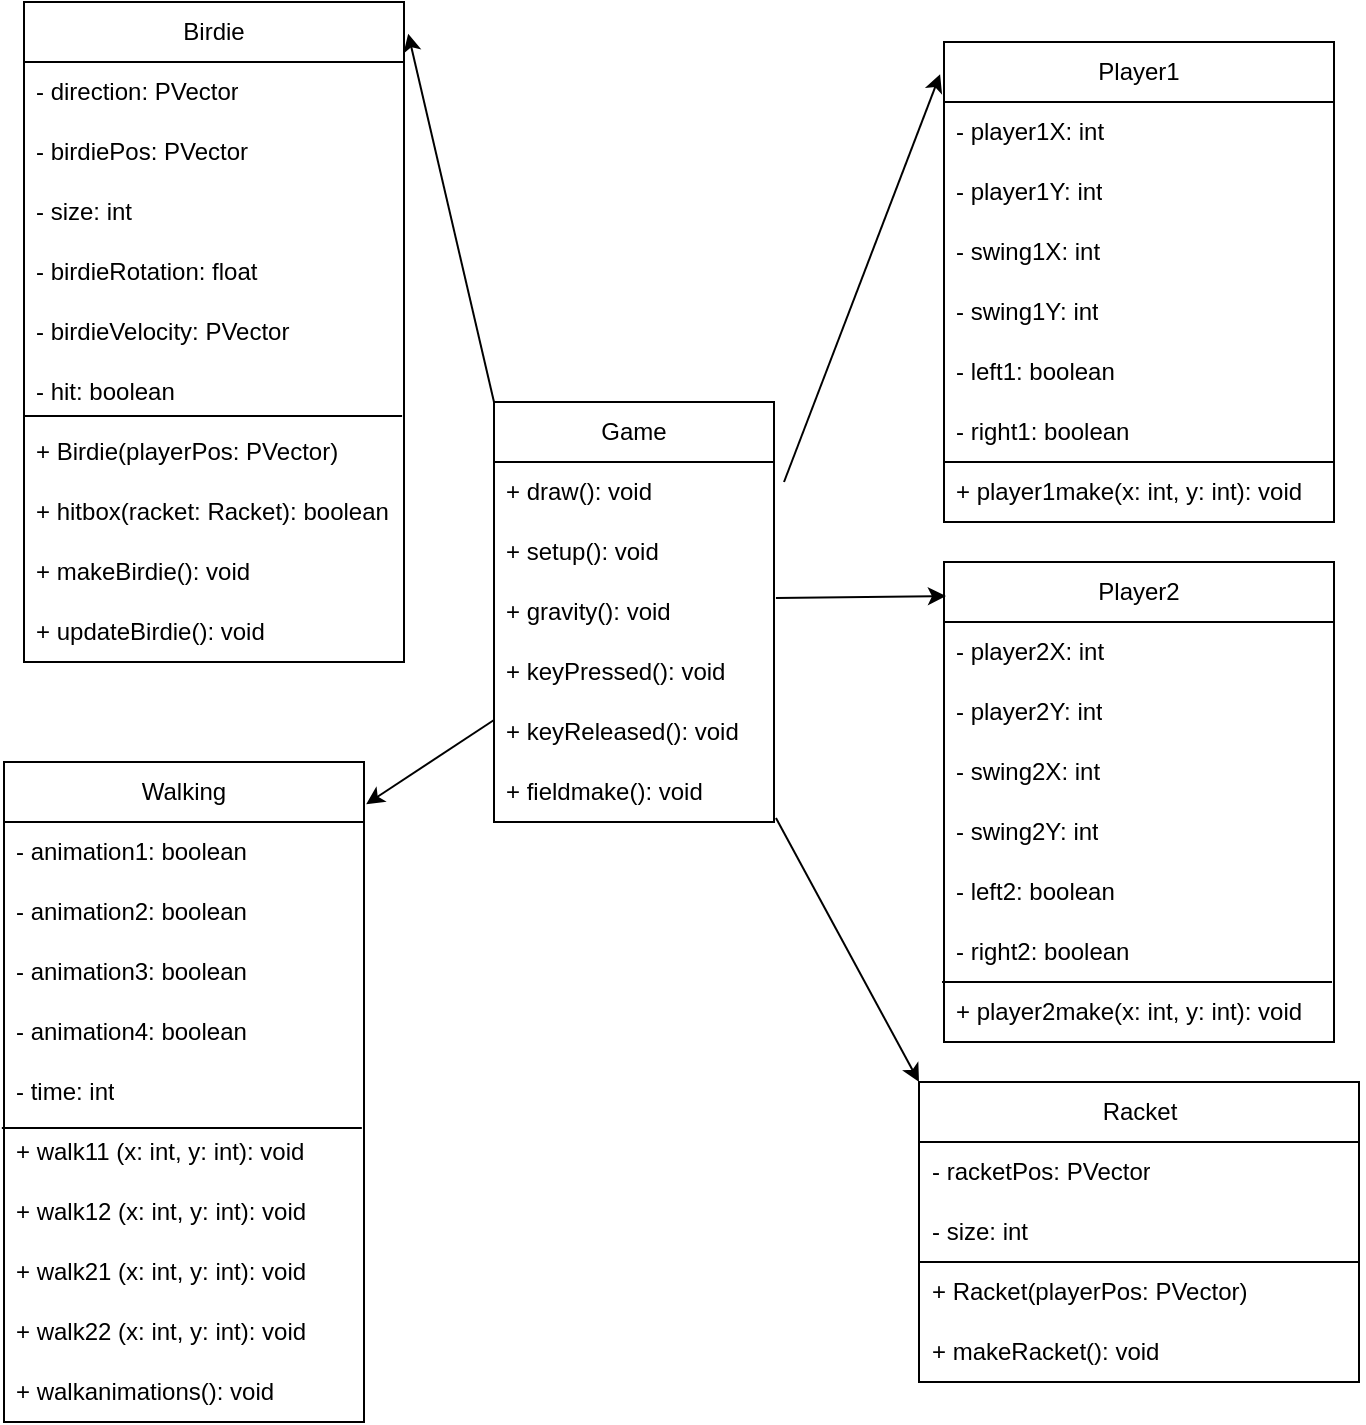 <mxfile version="21.3.5" type="github">
  <diagram name="Page-1" id="BePuG6_vtE9ih7-A6cmv">
    <mxGraphModel dx="954" dy="520" grid="1" gridSize="10" guides="1" tooltips="1" connect="1" arrows="1" fold="1" page="1" pageScale="1" pageWidth="850" pageHeight="1100" math="0" shadow="0">
      <root>
        <mxCell id="0" />
        <mxCell id="1" parent="0" />
        <mxCell id="GgIdiJanfhAZUqYokwIb-31" value="Game" style="swimlane;fontStyle=0;childLayout=stackLayout;horizontal=1;startSize=30;horizontalStack=0;resizeParent=1;resizeParentMax=0;resizeLast=0;collapsible=1;marginBottom=0;whiteSpace=wrap;html=1;" parent="1" vertex="1">
          <mxGeometry x="285" y="230" width="140" height="210" as="geometry" />
        </mxCell>
        <mxCell id="GgIdiJanfhAZUqYokwIb-32" value="+ draw(): void" style="text;strokeColor=none;fillColor=none;align=left;verticalAlign=middle;spacingLeft=4;spacingRight=4;overflow=hidden;points=[[0,0.5],[1,0.5]];portConstraint=eastwest;rotatable=0;whiteSpace=wrap;html=1;" parent="GgIdiJanfhAZUqYokwIb-31" vertex="1">
          <mxGeometry y="30" width="140" height="30" as="geometry" />
        </mxCell>
        <mxCell id="GgIdiJanfhAZUqYokwIb-33" value="+ setup(): void" style="text;strokeColor=none;fillColor=none;align=left;verticalAlign=middle;spacingLeft=4;spacingRight=4;overflow=hidden;points=[[0,0.5],[1,0.5]];portConstraint=eastwest;rotatable=0;whiteSpace=wrap;html=1;" parent="GgIdiJanfhAZUqYokwIb-31" vertex="1">
          <mxGeometry y="60" width="140" height="30" as="geometry" />
        </mxCell>
        <mxCell id="GgIdiJanfhAZUqYokwIb-34" value="+ gravity(): void" style="text;strokeColor=none;fillColor=none;align=left;verticalAlign=middle;spacingLeft=4;spacingRight=4;overflow=hidden;points=[[0,0.5],[1,0.5]];portConstraint=eastwest;rotatable=0;whiteSpace=wrap;html=1;" parent="GgIdiJanfhAZUqYokwIb-31" vertex="1">
          <mxGeometry y="90" width="140" height="30" as="geometry" />
        </mxCell>
        <mxCell id="GgIdiJanfhAZUqYokwIb-35" value="+ keyPressed(): void" style="text;strokeColor=none;fillColor=none;align=left;verticalAlign=middle;spacingLeft=4;spacingRight=4;overflow=hidden;points=[[0,0.5],[1,0.5]];portConstraint=eastwest;rotatable=0;whiteSpace=wrap;html=1;" parent="GgIdiJanfhAZUqYokwIb-31" vertex="1">
          <mxGeometry y="120" width="140" height="30" as="geometry" />
        </mxCell>
        <mxCell id="GgIdiJanfhAZUqYokwIb-36" value="+ keyReleased(): void" style="text;strokeColor=none;fillColor=none;align=left;verticalAlign=middle;spacingLeft=4;spacingRight=4;overflow=hidden;points=[[0,0.5],[1,0.5]];portConstraint=eastwest;rotatable=0;whiteSpace=wrap;html=1;" parent="GgIdiJanfhAZUqYokwIb-31" vertex="1">
          <mxGeometry y="150" width="140" height="30" as="geometry" />
        </mxCell>
        <mxCell id="GgIdiJanfhAZUqYokwIb-71" value="+ fieldmake(): void" style="text;strokeColor=none;fillColor=none;align=left;verticalAlign=middle;spacingLeft=4;spacingRight=4;overflow=hidden;points=[[0,0.5],[1,0.5]];portConstraint=eastwest;rotatable=0;whiteSpace=wrap;html=1;" parent="GgIdiJanfhAZUqYokwIb-31" vertex="1">
          <mxGeometry y="180" width="140" height="30" as="geometry" />
        </mxCell>
        <mxCell id="GgIdiJanfhAZUqYokwIb-37" value="Player1" style="swimlane;fontStyle=0;childLayout=stackLayout;horizontal=1;startSize=30;horizontalStack=0;resizeParent=1;resizeParentMax=0;resizeLast=0;collapsible=1;marginBottom=0;whiteSpace=wrap;html=1;" parent="1" vertex="1">
          <mxGeometry x="510" y="50" width="195" height="240" as="geometry" />
        </mxCell>
        <mxCell id="GgIdiJanfhAZUqYokwIb-38" value="- player1X: int" style="text;strokeColor=none;fillColor=none;align=left;verticalAlign=middle;spacingLeft=4;spacingRight=4;overflow=hidden;points=[[0,0.5],[1,0.5]];portConstraint=eastwest;rotatable=0;whiteSpace=wrap;html=1;" parent="GgIdiJanfhAZUqYokwIb-37" vertex="1">
          <mxGeometry y="30" width="195" height="30" as="geometry" />
        </mxCell>
        <mxCell id="GgIdiJanfhAZUqYokwIb-39" value="- player1Y: int" style="text;strokeColor=none;fillColor=none;align=left;verticalAlign=middle;spacingLeft=4;spacingRight=4;overflow=hidden;points=[[0,0.5],[1,0.5]];portConstraint=eastwest;rotatable=0;whiteSpace=wrap;html=1;" parent="GgIdiJanfhAZUqYokwIb-37" vertex="1">
          <mxGeometry y="60" width="195" height="30" as="geometry" />
        </mxCell>
        <mxCell id="GgIdiJanfhAZUqYokwIb-40" value="- swing1X: int" style="text;strokeColor=none;fillColor=none;align=left;verticalAlign=middle;spacingLeft=4;spacingRight=4;overflow=hidden;points=[[0,0.5],[1,0.5]];portConstraint=eastwest;rotatable=0;whiteSpace=wrap;html=1;" parent="GgIdiJanfhAZUqYokwIb-37" vertex="1">
          <mxGeometry y="90" width="195" height="30" as="geometry" />
        </mxCell>
        <mxCell id="GgIdiJanfhAZUqYokwIb-41" value="- swing1Y: int" style="text;strokeColor=none;fillColor=none;align=left;verticalAlign=middle;spacingLeft=4;spacingRight=4;overflow=hidden;points=[[0,0.5],[1,0.5]];portConstraint=eastwest;rotatable=0;whiteSpace=wrap;html=1;" parent="GgIdiJanfhAZUqYokwIb-37" vertex="1">
          <mxGeometry y="120" width="195" height="30" as="geometry" />
        </mxCell>
        <mxCell id="GgIdiJanfhAZUqYokwIb-42" value="- left1: boolean" style="text;strokeColor=none;fillColor=none;align=left;verticalAlign=middle;spacingLeft=4;spacingRight=4;overflow=hidden;points=[[0,0.5],[1,0.5]];portConstraint=eastwest;rotatable=0;whiteSpace=wrap;html=1;" parent="GgIdiJanfhAZUqYokwIb-37" vertex="1">
          <mxGeometry y="150" width="195" height="30" as="geometry" />
        </mxCell>
        <mxCell id="GgIdiJanfhAZUqYokwIb-43" value="- right1: boolean" style="text;strokeColor=none;fillColor=none;align=left;verticalAlign=middle;spacingLeft=4;spacingRight=4;overflow=hidden;points=[[0,0.5],[1,0.5]];portConstraint=eastwest;rotatable=0;whiteSpace=wrap;html=1;" parent="GgIdiJanfhAZUqYokwIb-37" vertex="1">
          <mxGeometry y="180" width="195" height="30" as="geometry" />
        </mxCell>
        <mxCell id="GgIdiJanfhAZUqYokwIb-96" value="" style="endArrow=none;html=1;rounded=0;exitX=-0.005;exitY=0;exitDx=0;exitDy=0;exitPerimeter=0;entryX=0.995;entryY=1;entryDx=0;entryDy=0;entryPerimeter=0;" parent="GgIdiJanfhAZUqYokwIb-37" edge="1">
          <mxGeometry width="50" height="50" relative="1" as="geometry">
            <mxPoint y="210" as="sourcePoint" />
            <mxPoint x="195" y="210" as="targetPoint" />
          </mxGeometry>
        </mxCell>
        <mxCell id="GgIdiJanfhAZUqYokwIb-44" value="+ player1make(x: int, y: int): void" style="text;strokeColor=none;fillColor=none;align=left;verticalAlign=middle;spacingLeft=4;spacingRight=4;overflow=hidden;points=[[0,0.5],[1,0.5]];portConstraint=eastwest;rotatable=0;whiteSpace=wrap;html=1;" parent="GgIdiJanfhAZUqYokwIb-37" vertex="1">
          <mxGeometry y="210" width="195" height="30" as="geometry" />
        </mxCell>
        <mxCell id="GgIdiJanfhAZUqYokwIb-46" value="Player2" style="swimlane;fontStyle=0;childLayout=stackLayout;horizontal=1;startSize=30;horizontalStack=0;resizeParent=1;resizeParentMax=0;resizeLast=0;collapsible=1;marginBottom=0;whiteSpace=wrap;html=1;" parent="1" vertex="1">
          <mxGeometry x="510" y="310" width="195" height="240" as="geometry" />
        </mxCell>
        <mxCell id="GgIdiJanfhAZUqYokwIb-47" value="- player2X: int" style="text;strokeColor=none;fillColor=none;align=left;verticalAlign=middle;spacingLeft=4;spacingRight=4;overflow=hidden;points=[[0,0.5],[1,0.5]];portConstraint=eastwest;rotatable=0;whiteSpace=wrap;html=1;" parent="GgIdiJanfhAZUqYokwIb-46" vertex="1">
          <mxGeometry y="30" width="195" height="30" as="geometry" />
        </mxCell>
        <mxCell id="GgIdiJanfhAZUqYokwIb-48" value="- player2Y: int" style="text;strokeColor=none;fillColor=none;align=left;verticalAlign=middle;spacingLeft=4;spacingRight=4;overflow=hidden;points=[[0,0.5],[1,0.5]];portConstraint=eastwest;rotatable=0;whiteSpace=wrap;html=1;" parent="GgIdiJanfhAZUqYokwIb-46" vertex="1">
          <mxGeometry y="60" width="195" height="30" as="geometry" />
        </mxCell>
        <mxCell id="GgIdiJanfhAZUqYokwIb-49" value="- swing2X: int" style="text;strokeColor=none;fillColor=none;align=left;verticalAlign=middle;spacingLeft=4;spacingRight=4;overflow=hidden;points=[[0,0.5],[1,0.5]];portConstraint=eastwest;rotatable=0;whiteSpace=wrap;html=1;" parent="GgIdiJanfhAZUqYokwIb-46" vertex="1">
          <mxGeometry y="90" width="195" height="30" as="geometry" />
        </mxCell>
        <mxCell id="GgIdiJanfhAZUqYokwIb-50" value="- swing2Y: int" style="text;strokeColor=none;fillColor=none;align=left;verticalAlign=middle;spacingLeft=4;spacingRight=4;overflow=hidden;points=[[0,0.5],[1,0.5]];portConstraint=eastwest;rotatable=0;whiteSpace=wrap;html=1;" parent="GgIdiJanfhAZUqYokwIb-46" vertex="1">
          <mxGeometry y="120" width="195" height="30" as="geometry" />
        </mxCell>
        <mxCell id="GgIdiJanfhAZUqYokwIb-51" value="- left2: boolean" style="text;strokeColor=none;fillColor=none;align=left;verticalAlign=middle;spacingLeft=4;spacingRight=4;overflow=hidden;points=[[0,0.5],[1,0.5]];portConstraint=eastwest;rotatable=0;whiteSpace=wrap;html=1;" parent="GgIdiJanfhAZUqYokwIb-46" vertex="1">
          <mxGeometry y="150" width="195" height="30" as="geometry" />
        </mxCell>
        <mxCell id="GgIdiJanfhAZUqYokwIb-52" value="- right2: boolean" style="text;strokeColor=none;fillColor=none;align=left;verticalAlign=middle;spacingLeft=4;spacingRight=4;overflow=hidden;points=[[0,0.5],[1,0.5]];portConstraint=eastwest;rotatable=0;whiteSpace=wrap;html=1;" parent="GgIdiJanfhAZUqYokwIb-46" vertex="1">
          <mxGeometry y="180" width="195" height="30" as="geometry" />
        </mxCell>
        <mxCell id="GgIdiJanfhAZUqYokwIb-53" value="+ player2make(x: int, y: int): void" style="text;strokeColor=none;fillColor=none;align=left;verticalAlign=middle;spacingLeft=4;spacingRight=4;overflow=hidden;points=[[0,0.5],[1,0.5]];portConstraint=eastwest;rotatable=0;whiteSpace=wrap;html=1;" parent="GgIdiJanfhAZUqYokwIb-46" vertex="1">
          <mxGeometry y="210" width="195" height="30" as="geometry" />
        </mxCell>
        <mxCell id="GgIdiJanfhAZUqYokwIb-95" value="" style="endArrow=none;html=1;rounded=0;exitX=-0.005;exitY=0;exitDx=0;exitDy=0;exitPerimeter=0;entryX=0.995;entryY=1;entryDx=0;entryDy=0;entryPerimeter=0;" parent="GgIdiJanfhAZUqYokwIb-46" source="GgIdiJanfhAZUqYokwIb-53" target="GgIdiJanfhAZUqYokwIb-52" edge="1">
          <mxGeometry width="50" height="50" relative="1" as="geometry">
            <mxPoint x="80" y="170" as="sourcePoint" />
            <mxPoint x="200" y="140" as="targetPoint" />
          </mxGeometry>
        </mxCell>
        <mxCell id="GgIdiJanfhAZUqYokwIb-54" value="Walking" style="swimlane;fontStyle=0;childLayout=stackLayout;horizontal=1;startSize=30;horizontalStack=0;resizeParent=1;resizeParentMax=0;resizeLast=0;collapsible=1;marginBottom=0;whiteSpace=wrap;html=1;" parent="1" vertex="1">
          <mxGeometry x="40" y="410" width="180" height="330" as="geometry" />
        </mxCell>
        <mxCell id="GgIdiJanfhAZUqYokwIb-55" value="- animation1: boolean" style="text;strokeColor=none;fillColor=none;align=left;verticalAlign=middle;spacingLeft=4;spacingRight=4;overflow=hidden;points=[[0,0.5],[1,0.5]];portConstraint=eastwest;rotatable=0;whiteSpace=wrap;html=1;" parent="GgIdiJanfhAZUqYokwIb-54" vertex="1">
          <mxGeometry y="30" width="180" height="30" as="geometry" />
        </mxCell>
        <mxCell id="GgIdiJanfhAZUqYokwIb-56" value="- animation2: boolean" style="text;strokeColor=none;fillColor=none;align=left;verticalAlign=middle;spacingLeft=4;spacingRight=4;overflow=hidden;points=[[0,0.5],[1,0.5]];portConstraint=eastwest;rotatable=0;whiteSpace=wrap;html=1;" parent="GgIdiJanfhAZUqYokwIb-54" vertex="1">
          <mxGeometry y="60" width="180" height="30" as="geometry" />
        </mxCell>
        <mxCell id="GgIdiJanfhAZUqYokwIb-57" value="- animation3: boolean" style="text;strokeColor=none;fillColor=none;align=left;verticalAlign=middle;spacingLeft=4;spacingRight=4;overflow=hidden;points=[[0,0.5],[1,0.5]];portConstraint=eastwest;rotatable=0;whiteSpace=wrap;html=1;" parent="GgIdiJanfhAZUqYokwIb-54" vertex="1">
          <mxGeometry y="90" width="180" height="30" as="geometry" />
        </mxCell>
        <mxCell id="GgIdiJanfhAZUqYokwIb-58" value="- animation4: boolean" style="text;strokeColor=none;fillColor=none;align=left;verticalAlign=middle;spacingLeft=4;spacingRight=4;overflow=hidden;points=[[0,0.5],[1,0.5]];portConstraint=eastwest;rotatable=0;whiteSpace=wrap;html=1;" parent="GgIdiJanfhAZUqYokwIb-54" vertex="1">
          <mxGeometry y="120" width="180" height="30" as="geometry" />
        </mxCell>
        <mxCell id="GgIdiJanfhAZUqYokwIb-59" value="- time: int" style="text;strokeColor=none;fillColor=none;align=left;verticalAlign=middle;spacingLeft=4;spacingRight=4;overflow=hidden;points=[[0,0.5],[1,0.5]];portConstraint=eastwest;rotatable=0;whiteSpace=wrap;html=1;" parent="GgIdiJanfhAZUqYokwIb-54" vertex="1">
          <mxGeometry y="150" width="180" height="30" as="geometry" />
        </mxCell>
        <mxCell id="GgIdiJanfhAZUqYokwIb-66" value="+ walk11 (x: int, y: int): void" style="text;strokeColor=none;fillColor=none;align=left;verticalAlign=middle;spacingLeft=4;spacingRight=4;overflow=hidden;points=[[0,0.5],[1,0.5]];portConstraint=eastwest;rotatable=0;whiteSpace=wrap;html=1;" parent="GgIdiJanfhAZUqYokwIb-54" vertex="1">
          <mxGeometry y="180" width="180" height="30" as="geometry" />
        </mxCell>
        <mxCell id="GgIdiJanfhAZUqYokwIb-67" value="+ walk12 (x: int, y: int): void" style="text;strokeColor=none;fillColor=none;align=left;verticalAlign=middle;spacingLeft=4;spacingRight=4;overflow=hidden;points=[[0,0.5],[1,0.5]];portConstraint=eastwest;rotatable=0;whiteSpace=wrap;html=1;" parent="GgIdiJanfhAZUqYokwIb-54" vertex="1">
          <mxGeometry y="210" width="180" height="30" as="geometry" />
        </mxCell>
        <mxCell id="GgIdiJanfhAZUqYokwIb-68" value="+ walk21 (x: int, y: int): void" style="text;strokeColor=none;fillColor=none;align=left;verticalAlign=middle;spacingLeft=4;spacingRight=4;overflow=hidden;points=[[0,0.5],[1,0.5]];portConstraint=eastwest;rotatable=0;whiteSpace=wrap;html=1;" parent="GgIdiJanfhAZUqYokwIb-54" vertex="1">
          <mxGeometry y="240" width="180" height="30" as="geometry" />
        </mxCell>
        <mxCell id="GgIdiJanfhAZUqYokwIb-69" value="+ walk22 (x: int, y: int): void" style="text;strokeColor=none;fillColor=none;align=left;verticalAlign=middle;spacingLeft=4;spacingRight=4;overflow=hidden;points=[[0,0.5],[1,0.5]];portConstraint=eastwest;rotatable=0;whiteSpace=wrap;html=1;" parent="GgIdiJanfhAZUqYokwIb-54" vertex="1">
          <mxGeometry y="270" width="180" height="30" as="geometry" />
        </mxCell>
        <mxCell id="GgIdiJanfhAZUqYokwIb-70" value="+ walkanimations(): void" style="text;strokeColor=none;fillColor=none;align=left;verticalAlign=middle;spacingLeft=4;spacingRight=4;overflow=hidden;points=[[0,0.5],[1,0.5]];portConstraint=eastwest;rotatable=0;whiteSpace=wrap;html=1;" parent="GgIdiJanfhAZUqYokwIb-54" vertex="1">
          <mxGeometry y="300" width="180" height="30" as="geometry" />
        </mxCell>
        <mxCell id="GgIdiJanfhAZUqYokwIb-94" value="" style="endArrow=none;html=1;rounded=0;entryX=0.994;entryY=1.1;entryDx=0;entryDy=0;entryPerimeter=0;exitX=-0.006;exitY=0.1;exitDx=0;exitDy=0;exitPerimeter=0;" parent="GgIdiJanfhAZUqYokwIb-54" source="GgIdiJanfhAZUqYokwIb-66" target="GgIdiJanfhAZUqYokwIb-59" edge="1">
          <mxGeometry width="50" height="50" relative="1" as="geometry">
            <mxPoint x="195" y="110" as="sourcePoint" />
            <mxPoint x="245" y="60" as="targetPoint" />
          </mxGeometry>
        </mxCell>
        <mxCell id="GgIdiJanfhAZUqYokwIb-72" value="Racket" style="swimlane;fontStyle=0;childLayout=stackLayout;horizontal=1;startSize=30;horizontalStack=0;resizeParent=1;resizeParentMax=0;resizeLast=0;collapsible=1;marginBottom=0;whiteSpace=wrap;html=1;" parent="1" vertex="1">
          <mxGeometry x="497.5" y="570" width="220" height="150" as="geometry" />
        </mxCell>
        <mxCell id="GgIdiJanfhAZUqYokwIb-73" value="- racketPos: PVector" style="text;strokeColor=none;fillColor=none;align=left;verticalAlign=middle;spacingLeft=4;spacingRight=4;overflow=hidden;points=[[0,0.5],[1,0.5]];portConstraint=eastwest;rotatable=0;whiteSpace=wrap;html=1;" parent="GgIdiJanfhAZUqYokwIb-72" vertex="1">
          <mxGeometry y="30" width="220" height="30" as="geometry" />
        </mxCell>
        <mxCell id="GgIdiJanfhAZUqYokwIb-74" value="- size: int" style="text;strokeColor=none;fillColor=none;align=left;verticalAlign=middle;spacingLeft=4;spacingRight=4;overflow=hidden;points=[[0,0.5],[1,0.5]];portConstraint=eastwest;rotatable=0;whiteSpace=wrap;html=1;" parent="GgIdiJanfhAZUqYokwIb-72" vertex="1">
          <mxGeometry y="60" width="220" height="30" as="geometry" />
        </mxCell>
        <mxCell id="GgIdiJanfhAZUqYokwIb-97" value="" style="endArrow=none;html=1;rounded=0;exitX=-0.005;exitY=0;exitDx=0;exitDy=0;exitPerimeter=0;entryX=1.002;entryY=0;entryDx=0;entryDy=0;entryPerimeter=0;" parent="GgIdiJanfhAZUqYokwIb-72" target="GgIdiJanfhAZUqYokwIb-75" edge="1">
          <mxGeometry width="50" height="50" relative="1" as="geometry">
            <mxPoint y="90" as="sourcePoint" />
            <mxPoint x="195" y="90" as="targetPoint" />
          </mxGeometry>
        </mxCell>
        <mxCell id="GgIdiJanfhAZUqYokwIb-75" value="+ Racket(playerPos: PVector)" style="text;strokeColor=none;fillColor=none;align=left;verticalAlign=middle;spacingLeft=4;spacingRight=4;overflow=hidden;points=[[0,0.5],[1,0.5]];portConstraint=eastwest;rotatable=0;whiteSpace=wrap;html=1;" parent="GgIdiJanfhAZUqYokwIb-72" vertex="1">
          <mxGeometry y="90" width="220" height="30" as="geometry" />
        </mxCell>
        <mxCell id="GgIdiJanfhAZUqYokwIb-76" value="+ makeRacket(): void" style="text;strokeColor=none;fillColor=none;align=left;verticalAlign=middle;spacingLeft=4;spacingRight=4;overflow=hidden;points=[[0,0.5],[1,0.5]];portConstraint=eastwest;rotatable=0;whiteSpace=wrap;html=1;" parent="GgIdiJanfhAZUqYokwIb-72" vertex="1">
          <mxGeometry y="120" width="220" height="30" as="geometry" />
        </mxCell>
        <mxCell id="GgIdiJanfhAZUqYokwIb-77" value="Birdie" style="swimlane;fontStyle=0;childLayout=stackLayout;horizontal=1;startSize=30;horizontalStack=0;resizeParent=1;resizeParentMax=0;resizeLast=0;collapsible=1;marginBottom=0;whiteSpace=wrap;html=1;" parent="1" vertex="1">
          <mxGeometry x="50" y="30" width="190" height="330" as="geometry" />
        </mxCell>
        <mxCell id="GgIdiJanfhAZUqYokwIb-78" value="- direction: PVector" style="text;strokeColor=none;fillColor=none;align=left;verticalAlign=middle;spacingLeft=4;spacingRight=4;overflow=hidden;points=[[0,0.5],[1,0.5]];portConstraint=eastwest;rotatable=0;whiteSpace=wrap;html=1;" parent="GgIdiJanfhAZUqYokwIb-77" vertex="1">
          <mxGeometry y="30" width="190" height="30" as="geometry" />
        </mxCell>
        <mxCell id="GgIdiJanfhAZUqYokwIb-79" value="- birdiePos: PVector" style="text;strokeColor=none;fillColor=none;align=left;verticalAlign=middle;spacingLeft=4;spacingRight=4;overflow=hidden;points=[[0,0.5],[1,0.5]];portConstraint=eastwest;rotatable=0;whiteSpace=wrap;html=1;" parent="GgIdiJanfhAZUqYokwIb-77" vertex="1">
          <mxGeometry y="60" width="190" height="30" as="geometry" />
        </mxCell>
        <mxCell id="GgIdiJanfhAZUqYokwIb-80" value="- size: int" style="text;strokeColor=none;fillColor=none;align=left;verticalAlign=middle;spacingLeft=4;spacingRight=4;overflow=hidden;points=[[0,0.5],[1,0.5]];portConstraint=eastwest;rotatable=0;whiteSpace=wrap;html=1;" parent="GgIdiJanfhAZUqYokwIb-77" vertex="1">
          <mxGeometry y="90" width="190" height="30" as="geometry" />
        </mxCell>
        <mxCell id="GgIdiJanfhAZUqYokwIb-82" value="- birdieRotation: float" style="text;strokeColor=none;fillColor=none;align=left;verticalAlign=middle;spacingLeft=4;spacingRight=4;overflow=hidden;points=[[0,0.5],[1,0.5]];portConstraint=eastwest;rotatable=0;whiteSpace=wrap;html=1;" parent="GgIdiJanfhAZUqYokwIb-77" vertex="1">
          <mxGeometry y="120" width="190" height="30" as="geometry" />
        </mxCell>
        <mxCell id="GgIdiJanfhAZUqYokwIb-83" value="- birdieVelocity: PVector" style="text;strokeColor=none;fillColor=none;align=left;verticalAlign=middle;spacingLeft=4;spacingRight=4;overflow=hidden;points=[[0,0.5],[1,0.5]];portConstraint=eastwest;rotatable=0;whiteSpace=wrap;html=1;" parent="GgIdiJanfhAZUqYokwIb-77" vertex="1">
          <mxGeometry y="150" width="190" height="30" as="geometry" />
        </mxCell>
        <mxCell id="GgIdiJanfhAZUqYokwIb-84" value="- hit: boolean" style="text;strokeColor=none;fillColor=none;align=left;verticalAlign=middle;spacingLeft=4;spacingRight=4;overflow=hidden;points=[[0,0.5],[1,0.5]];portConstraint=eastwest;rotatable=0;whiteSpace=wrap;html=1;" parent="GgIdiJanfhAZUqYokwIb-77" vertex="1">
          <mxGeometry y="180" width="190" height="30" as="geometry" />
        </mxCell>
        <mxCell id="GgIdiJanfhAZUqYokwIb-85" value="+ Birdie(playerPos: PVector)" style="text;strokeColor=none;fillColor=none;align=left;verticalAlign=middle;spacingLeft=4;spacingRight=4;overflow=hidden;points=[[0,0.5],[1,0.5]];portConstraint=eastwest;rotatable=0;whiteSpace=wrap;html=1;" parent="GgIdiJanfhAZUqYokwIb-77" vertex="1">
          <mxGeometry y="210" width="190" height="30" as="geometry" />
        </mxCell>
        <mxCell id="GgIdiJanfhAZUqYokwIb-86" value="+ hitbox(racket: Racket): boolean" style="text;strokeColor=none;fillColor=none;align=left;verticalAlign=middle;spacingLeft=4;spacingRight=4;overflow=hidden;points=[[0,0.5],[1,0.5]];portConstraint=eastwest;rotatable=0;whiteSpace=wrap;html=1;" parent="GgIdiJanfhAZUqYokwIb-77" vertex="1">
          <mxGeometry y="240" width="190" height="30" as="geometry" />
        </mxCell>
        <mxCell id="GgIdiJanfhAZUqYokwIb-87" value="+ makeBirdie(): void" style="text;strokeColor=none;fillColor=none;align=left;verticalAlign=middle;spacingLeft=4;spacingRight=4;overflow=hidden;points=[[0,0.5],[1,0.5]];portConstraint=eastwest;rotatable=0;whiteSpace=wrap;html=1;" parent="GgIdiJanfhAZUqYokwIb-77" vertex="1">
          <mxGeometry y="270" width="190" height="30" as="geometry" />
        </mxCell>
        <mxCell id="GgIdiJanfhAZUqYokwIb-88" value="+ updateBirdie(): void" style="text;strokeColor=none;fillColor=none;align=left;verticalAlign=middle;spacingLeft=4;spacingRight=4;overflow=hidden;points=[[0,0.5],[1,0.5]];portConstraint=eastwest;rotatable=0;whiteSpace=wrap;html=1;" parent="GgIdiJanfhAZUqYokwIb-77" vertex="1">
          <mxGeometry y="300" width="190" height="30" as="geometry" />
        </mxCell>
        <mxCell id="GgIdiJanfhAZUqYokwIb-90" value="" style="endArrow=none;html=1;rounded=0;entryX=0.995;entryY=-0.1;entryDx=0;entryDy=0;entryPerimeter=0;exitX=0;exitY=-0.1;exitDx=0;exitDy=0;exitPerimeter=0;" parent="GgIdiJanfhAZUqYokwIb-77" source="GgIdiJanfhAZUqYokwIb-85" target="GgIdiJanfhAZUqYokwIb-85" edge="1">
          <mxGeometry width="50" height="50" relative="1" as="geometry">
            <mxPoint x="200" y="300" as="sourcePoint" />
            <mxPoint x="200" y="210" as="targetPoint" />
          </mxGeometry>
        </mxCell>
        <mxCell id="GgIdiJanfhAZUqYokwIb-101" value="" style="endArrow=classic;html=1;rounded=0;entryX=-0.01;entryY=0.067;entryDx=0;entryDy=0;entryPerimeter=0;" parent="1" target="GgIdiJanfhAZUqYokwIb-37" edge="1">
          <mxGeometry width="50" height="50" relative="1" as="geometry">
            <mxPoint x="430" y="270" as="sourcePoint" />
            <mxPoint x="480" y="220" as="targetPoint" />
          </mxGeometry>
        </mxCell>
        <mxCell id="GgIdiJanfhAZUqYokwIb-102" value="" style="endArrow=classic;html=1;rounded=0;exitX=1.007;exitY=0.267;exitDx=0;exitDy=0;exitPerimeter=0;entryX=0.005;entryY=0.071;entryDx=0;entryDy=0;entryPerimeter=0;" parent="1" source="GgIdiJanfhAZUqYokwIb-34" target="GgIdiJanfhAZUqYokwIb-46" edge="1">
          <mxGeometry width="50" height="50" relative="1" as="geometry">
            <mxPoint x="430" y="480" as="sourcePoint" />
            <mxPoint x="480" y="430" as="targetPoint" />
          </mxGeometry>
        </mxCell>
        <mxCell id="GgIdiJanfhAZUqYokwIb-103" value="" style="endArrow=classic;html=1;rounded=0;exitX=1.007;exitY=0.933;exitDx=0;exitDy=0;exitPerimeter=0;entryX=0;entryY=0;entryDx=0;entryDy=0;" parent="1" source="GgIdiJanfhAZUqYokwIb-71" target="GgIdiJanfhAZUqYokwIb-72" edge="1">
          <mxGeometry width="50" height="50" relative="1" as="geometry">
            <mxPoint x="430" y="480" as="sourcePoint" />
            <mxPoint x="480" y="430" as="targetPoint" />
          </mxGeometry>
        </mxCell>
        <mxCell id="GgIdiJanfhAZUqYokwIb-104" value="" style="endArrow=classic;html=1;rounded=0;exitX=0;exitY=0.3;exitDx=0;exitDy=0;exitPerimeter=0;entryX=1.006;entryY=0.064;entryDx=0;entryDy=0;entryPerimeter=0;" parent="1" source="GgIdiJanfhAZUqYokwIb-36" target="GgIdiJanfhAZUqYokwIb-54" edge="1">
          <mxGeometry width="50" height="50" relative="1" as="geometry">
            <mxPoint x="430" y="590" as="sourcePoint" />
            <mxPoint x="480" y="540" as="targetPoint" />
          </mxGeometry>
        </mxCell>
        <mxCell id="GgIdiJanfhAZUqYokwIb-105" value="" style="endArrow=classic;html=1;rounded=0;entryX=1.011;entryY=0.048;entryDx=0;entryDy=0;entryPerimeter=0;exitX=0;exitY=0;exitDx=0;exitDy=0;" parent="1" source="GgIdiJanfhAZUqYokwIb-31" target="GgIdiJanfhAZUqYokwIb-77" edge="1">
          <mxGeometry width="50" height="50" relative="1" as="geometry">
            <mxPoint x="280" y="230" as="sourcePoint" />
            <mxPoint x="330" y="180" as="targetPoint" />
          </mxGeometry>
        </mxCell>
      </root>
    </mxGraphModel>
  </diagram>
</mxfile>
